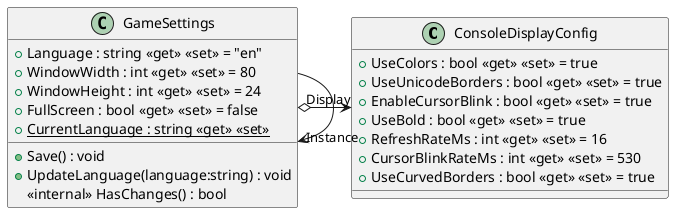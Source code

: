 @startuml
class ConsoleDisplayConfig {
    + UseColors : bool <<get>> <<set>> = true
    + UseUnicodeBorders : bool <<get>> <<set>> = true
    + EnableCursorBlink : bool <<get>> <<set>> = true
    + UseBold : bool <<get>> <<set>> = true
    + RefreshRateMs : int <<get>> <<set>> = 16
    + CursorBlinkRateMs : int <<get>> <<set>> = 530
    + UseCurvedBorders : bool <<get>> <<set>> = true
}
class GameSettings {
    + Language : string <<get>> <<set>> = "en"
    + WindowWidth : int <<get>> <<set>> = 80
    + WindowHeight : int <<get>> <<set>> = 24
    + FullScreen : bool <<get>> <<set>> = false
    + Save() : void
    + {static} CurrentLanguage : string <<get>> <<set>>
    + UpdateLanguage(language:string) : void
    <<internal>> HasChanges() : bool
}
GameSettings o-> "Display" ConsoleDisplayConfig
GameSettings --> "Instance" GameSettings
@enduml
